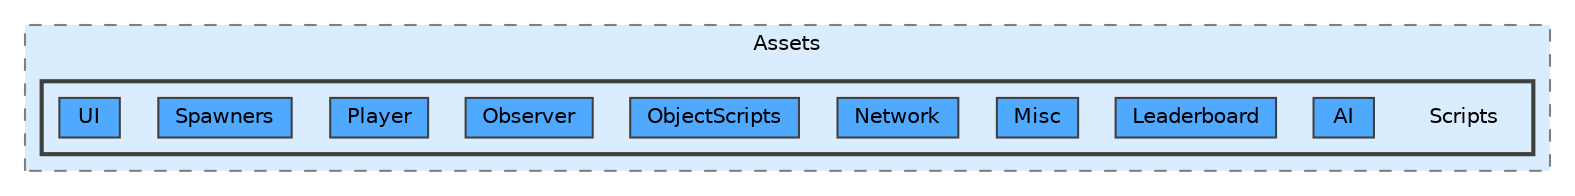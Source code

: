 digraph "C:/Users/gameuser/Desktop/NewArgo/ARGO-Endless-Runner/Assets/Scripts"
{
 // LATEX_PDF_SIZE
  bgcolor="transparent";
  edge [fontname=Helvetica,fontsize=10,labelfontname=Helvetica,labelfontsize=10];
  node [fontname=Helvetica,fontsize=10,shape=box,height=0.2,width=0.4];
  compound=true
  subgraph clusterdir_1fea95b15aded936b9cdea9fc3ee6324 {
    graph [ bgcolor="#daedff", pencolor="grey50", label="Assets", fontname=Helvetica,fontsize=10 style="filled,dashed", URL="dir_1fea95b15aded936b9cdea9fc3ee6324.html",tooltip=""]
  subgraph clusterdir_af5413a8905bce0705022ef095d12b21 {
    graph [ bgcolor="#daedff", pencolor="grey25", label="", fontname=Helvetica,fontsize=10 style="filled,bold", URL="dir_af5413a8905bce0705022ef095d12b21.html",tooltip=""]
    dir_af5413a8905bce0705022ef095d12b21 [shape=plaintext, label="Scripts"];
  dir_d803e01822acf748b780ab001c53f179 [label="AI", fillcolor="#4ea9ff", color="grey25", style="filled", URL="dir_d803e01822acf748b780ab001c53f179.html",tooltip=""];
  dir_85d271cdad2994a765f2eaf407a469ee [label="Leaderboard", fillcolor="#4ea9ff", color="grey25", style="filled", URL="dir_85d271cdad2994a765f2eaf407a469ee.html",tooltip=""];
  dir_a97830e0190157db18855ff4d52166d2 [label="Misc", fillcolor="#4ea9ff", color="grey25", style="filled", URL="dir_a97830e0190157db18855ff4d52166d2.html",tooltip=""];
  dir_106434667c8566e7860461af977d844c [label="Network", fillcolor="#4ea9ff", color="grey25", style="filled", URL="dir_106434667c8566e7860461af977d844c.html",tooltip=""];
  dir_29c21743ac84b28ef153eacb849f9075 [label="ObjectScripts", fillcolor="#4ea9ff", color="grey25", style="filled", URL="dir_29c21743ac84b28ef153eacb849f9075.html",tooltip=""];
  dir_67395dcfd732469405cee9b0db2fdb3b [label="Observer", fillcolor="#4ea9ff", color="grey25", style="filled", URL="dir_67395dcfd732469405cee9b0db2fdb3b.html",tooltip=""];
  dir_ab6126d8d4a20880bdf12a652da16c7c [label="Player", fillcolor="#4ea9ff", color="grey25", style="filled", URL="dir_ab6126d8d4a20880bdf12a652da16c7c.html",tooltip=""];
  dir_013f356d9fd7aa18120b04cfda295f4a [label="Spawners", fillcolor="#4ea9ff", color="grey25", style="filled", URL="dir_013f356d9fd7aa18120b04cfda295f4a.html",tooltip=""];
  dir_17a4dff2055ee0d392e020d892ed4166 [label="UI", fillcolor="#4ea9ff", color="grey25", style="filled", URL="dir_17a4dff2055ee0d392e020d892ed4166.html",tooltip=""];
  }
  }
}

